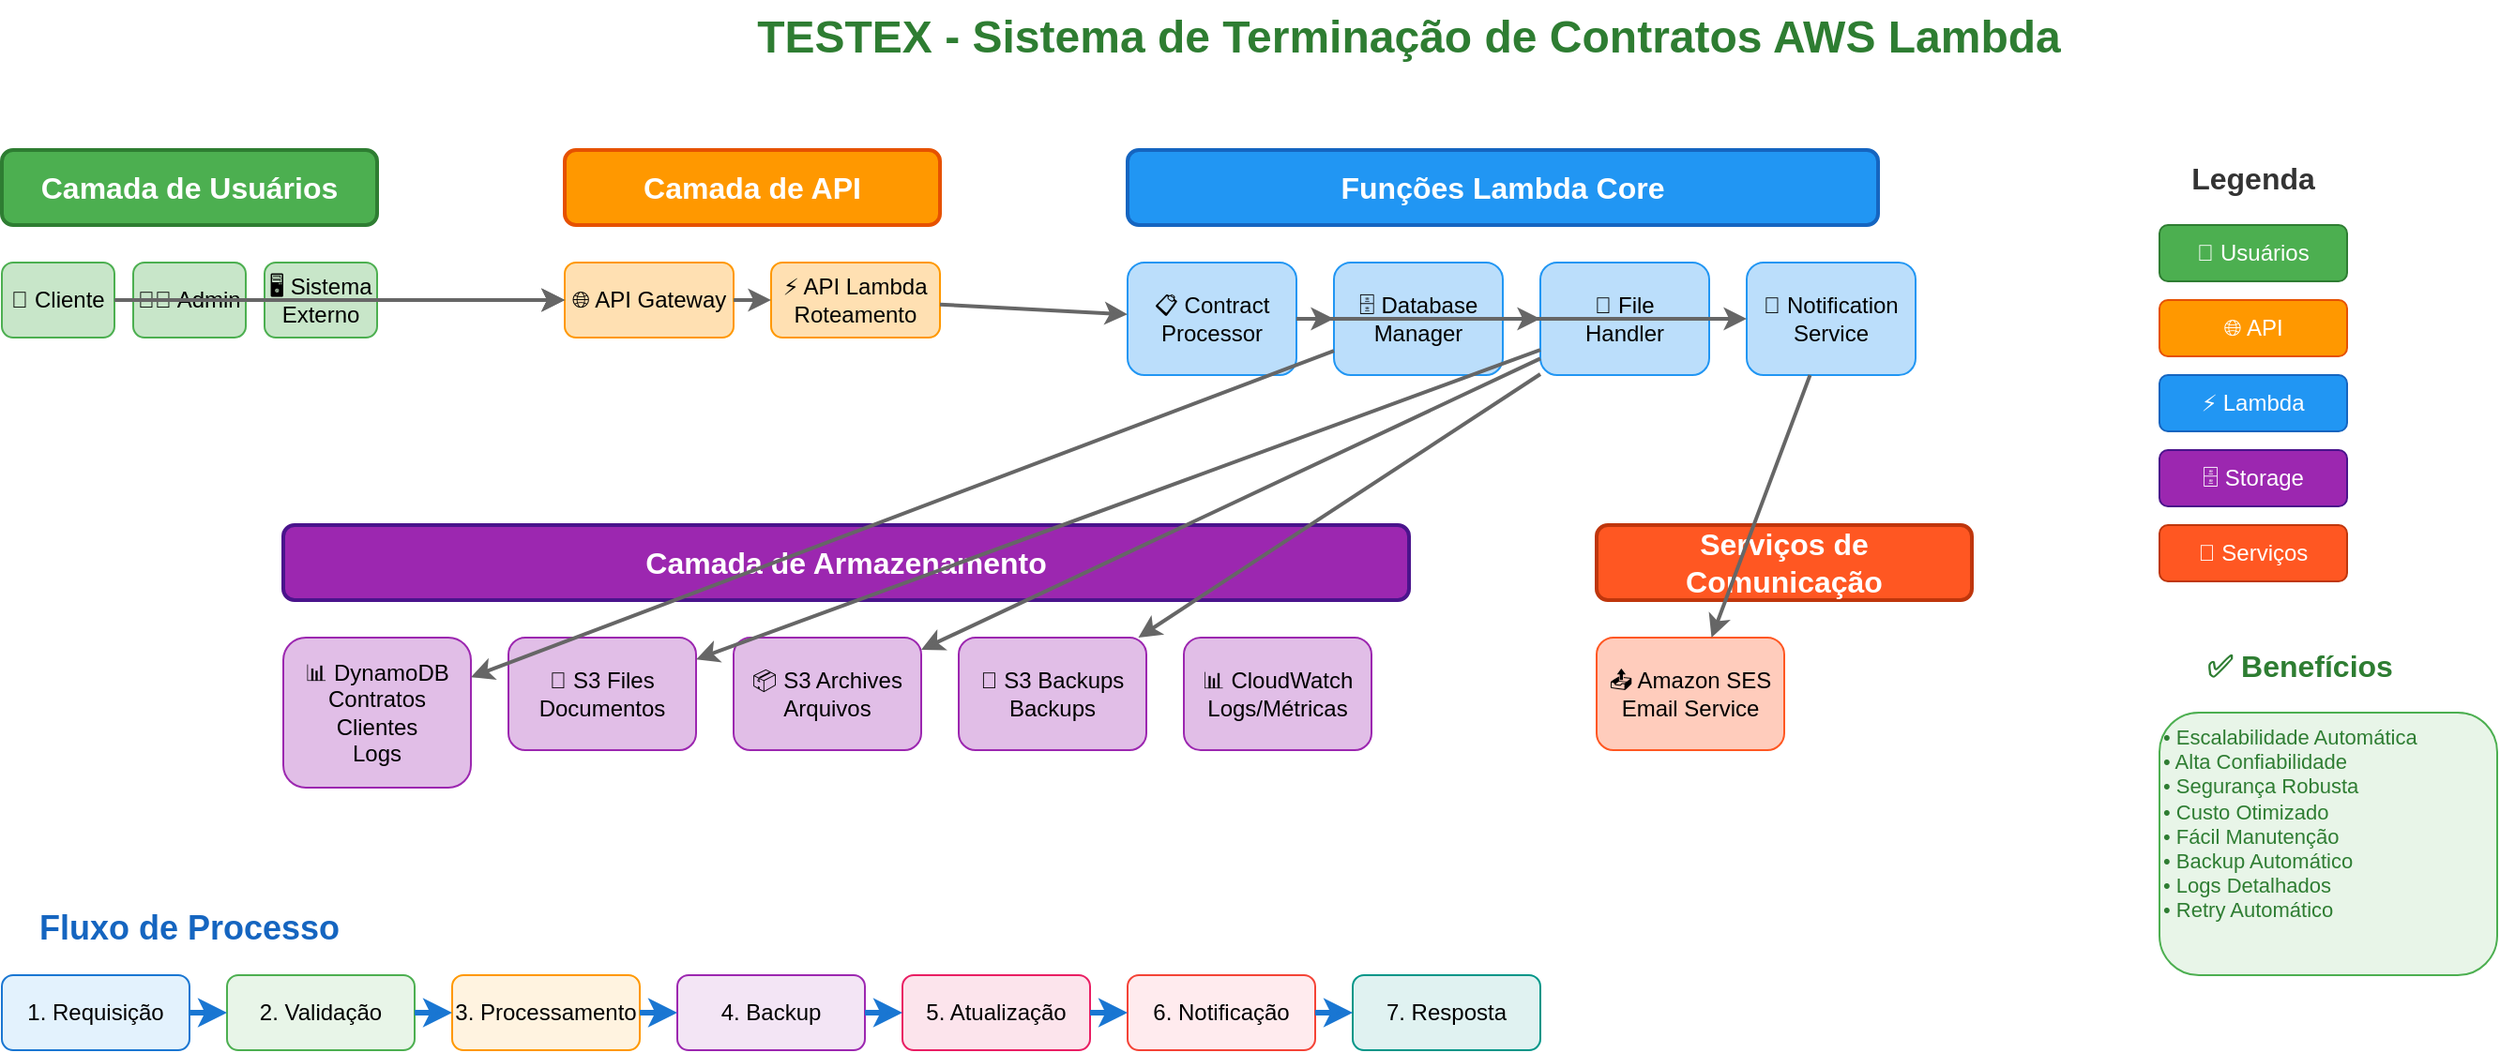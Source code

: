 <?xml version="1.0" encoding="UTF-8"?>
<mxfile version="22.0.0" type="device">
  <diagram name="TESTEX Architecture" id="testex-arch">
    <mxGraphModel dx="1422" dy="794" grid="1" gridSize="10" guides="1" tooltips="1" connect="1" arrows="1" fold="1" page="1" pageScale="1" pageWidth="1600" pageHeight="1200" math="0" shadow="0">
      <root>
        <mxCell id="0" />
        <mxCell id="1" parent="0" />
        
        <!-- Title -->
        <mxCell id="title" value="TESTEX - Sistema de Terminação de Contratos AWS Lambda" style="text;html=1;strokeColor=none;fillColor=none;align=center;verticalAlign=middle;whiteSpace=wrap;rounded=0;fontSize=24;fontStyle=1;fontColor=#2E7D32;" vertex="1" parent="1">
          <mxGeometry x="400" y="20" width="800" height="40" as="geometry" />
        </mxCell>

        <!-- User Layer -->
        <mxCell id="user-layer" value="Camada de Usuários" style="rounded=1;whiteSpace=wrap;html=1;fontSize=16;fontStyle=1;fillColor=#4CAF50;fontColor=white;strokeColor=#2E7D32;strokeWidth=2;" vertex="1" parent="1">
          <mxGeometry x="50" y="100" width="200" height="40" as="geometry" />
        </mxCell>
        
        <mxCell id="client" value="👤 Cliente" style="rounded=1;whiteSpace=wrap;html=1;fontSize=12;fillColor=#C8E6C9;strokeColor=#4CAF50;" vertex="1" parent="1">
          <mxGeometry x="50" y="160" width="60" height="40" as="geometry" />
        </mxCell>
        
        <mxCell id="admin" value="👨‍💼 Admin" style="rounded=1;whiteSpace=wrap;html=1;fontSize=12;fillColor=#C8E6C9;strokeColor=#4CAF50;" vertex="1" parent="1">
          <mxGeometry x="120" y="160" width="60" height="40" as="geometry" />
        </mxCell>
        
        <mxCell id="external" value="🖥️ Sistema Externo" style="rounded=1;whiteSpace=wrap;html=1;fontSize=12;fillColor=#C8E6C9;strokeColor=#4CAF50;" vertex="1" parent="1">
          <mxGeometry x="190" y="160" width="60" height="40" as="geometry" />
        </mxCell>

        <!-- API Layer -->
        <mxCell id="api-layer" value="Camada de API" style="rounded=1;whiteSpace=wrap;html=1;fontSize=16;fontStyle=1;fillColor=#FF9800;fontColor=white;strokeColor=#E65100;strokeWidth=2;" vertex="1" parent="1">
          <mxGeometry x="350" y="100" width="200" height="40" as="geometry" />
        </mxCell>
        
        <mxCell id="api-gateway" value="🌐 API Gateway" style="rounded=1;whiteSpace=wrap;html=1;fontSize=12;fillColor=#FFE0B2;strokeColor=#FF9800;" vertex="1" parent="1">
          <mxGeometry x="350" y="160" width="90" height="40" as="geometry" />
        </mxCell>
        
        <mxCell id="api-lambda" value="⚡ API Lambda&#xa;Roteamento" style="rounded=1;whiteSpace=wrap;html=1;fontSize=12;fillColor=#FFE0B2;strokeColor=#FF9800;" vertex="1" parent="1">
          <mxGeometry x="460" y="160" width="90" height="40" as="geometry" />
        </mxCell>

        <!-- Lambda Layer -->
        <mxCell id="lambda-layer" value="Funções Lambda Core" style="rounded=1;whiteSpace=wrap;html=1;fontSize=16;fontStyle=1;fillColor=#2196F3;fontColor=white;strokeColor=#1565C0;strokeWidth=2;" vertex="1" parent="1">
          <mxGeometry x="650" y="100" width="400" height="40" as="geometry" />
        </mxCell>
        
        <mxCell id="contract-processor" value="📋 Contract&#xa;Processor" style="rounded=1;whiteSpace=wrap;html=1;fontSize=12;fillColor=#BBDEFB;strokeColor=#2196F3;" vertex="1" parent="1">
          <mxGeometry x="650" y="160" width="90" height="60" as="geometry" />
        </mxCell>
        
        <mxCell id="database-manager" value="🗄️ Database&#xa;Manager" style="rounded=1;whiteSpace=wrap;html=1;fontSize=12;fillColor=#BBDEFB;strokeColor=#2196F3;" vertex="1" parent="1">
          <mxGeometry x="760" y="160" width="90" height="60" as="geometry" />
        </mxCell>
        
        <mxCell id="file-handler" value="📁 File&#xa;Handler" style="rounded=1;whiteSpace=wrap;html=1;fontSize=12;fillColor=#BBDEFB;strokeColor=#2196F3;" vertex="1" parent="1">
          <mxGeometry x="870" y="160" width="90" height="60" as="geometry" />
        </mxCell>
        
        <mxCell id="notification-service" value="📧 Notification&#xa;Service" style="rounded=1;whiteSpace=wrap;html=1;fontSize=12;fillColor=#BBDEFB;strokeColor=#2196F3;" vertex="1" parent="1">
          <mxGeometry x="980" y="160" width="90" height="60" as="geometry" />
        </mxCell>

        <!-- Storage Layer -->
        <mxCell id="storage-layer" value="Camada de Armazenamento" style="rounded=1;whiteSpace=wrap;html=1;fontSize=16;fontStyle=1;fillColor=#9C27B0;fontColor=white;strokeColor=#4A148C;strokeWidth=2;" vertex="1" parent="1">
          <mxGeometry x="200" y="300" width="600" height="40" as="geometry" />
        </mxCell>
        
        <mxCell id="dynamodb" value="📊 DynamoDB&#xa;Contratos&#xa;Clientes&#xa;Logs" style="rounded=1;whiteSpace=wrap;html=1;fontSize=12;fillColor=#E1BEE7;strokeColor=#9C27B0;" vertex="1" parent="1">
          <mxGeometry x="200" y="360" width="100" height="80" as="geometry" />
        </mxCell>
        
        <mxCell id="s3-files" value="📄 S3 Files&#xa;Documentos" style="rounded=1;whiteSpace=wrap;html=1;fontSize=12;fillColor=#E1BEE7;strokeColor=#9C27B0;" vertex="1" parent="1">
          <mxGeometry x="320" y="360" width="100" height="60" as="geometry" />
        </mxCell>
        
        <mxCell id="s3-archives" value="📦 S3 Archives&#xa;Arquivos" style="rounded=1;whiteSpace=wrap;html=1;fontSize=12;fillColor=#E1BEE7;strokeColor=#9C27B0;" vertex="1" parent="1">
          <mxGeometry x="440" y="360" width="100" height="60" as="geometry" />
        </mxCell>
        
        <mxCell id="s3-backups" value="💾 S3 Backups&#xa;Backups" style="rounded=1;whiteSpace=wrap;html=1;fontSize=12;fillColor=#E1BEE7;strokeColor=#9C27B0;" vertex="1" parent="1">
          <mxGeometry x="560" y="360" width="100" height="60" as="geometry" />
        </mxCell>
        
        <mxCell id="cloudwatch" value="📊 CloudWatch&#xa;Logs/Métricas" style="rounded=1;whiteSpace=wrap;html=1;fontSize=12;fillColor=#E1BEE7;strokeColor=#9C27B0;" vertex="1" parent="1">
          <mxGeometry x="680" y="360" width="100" height="60" as="geometry" />
        </mxCell>

        <!-- Services Layer -->
        <mxCell id="services-layer" value="Serviços de Comunicação" style="rounded=1;whiteSpace=wrap;html=1;fontSize=16;fontStyle=1;fillColor=#FF5722;fontColor=white;strokeColor=#BF360C;strokeWidth=2;" vertex="1" parent="1">
          <mxGeometry x="900" y="300" width="200" height="40" as="geometry" />
        </mxCell>
        
        <mxCell id="ses" value="📤 Amazon SES&#xa;Email Service" style="rounded=1;whiteSpace=wrap;html=1;fontSize=12;fillColor=#FFCCBC;strokeColor=#FF5722;" vertex="1" parent="1">
          <mxGeometry x="900" y="360" width="100" height="60" as="geometry" />
        </mxCell>

        <!-- Process Flow -->
        <mxCell id="flow-title" value="Fluxo de Processo" style="text;html=1;strokeColor=none;fillColor=none;align=center;verticalAlign=middle;whiteSpace=wrap;rounded=0;fontSize=18;fontStyle=1;fontColor=#1565C0;" vertex="1" parent="1">
          <mxGeometry x="50" y="500" width="200" height="30" as="geometry" />
        </mxCell>

        <mxCell id="step1" value="1. Requisição" style="rounded=1;whiteSpace=wrap;html=1;fontSize=12;fillColor=#E3F2FD;strokeColor=#1976D2;" vertex="1" parent="1">
          <mxGeometry x="50" y="540" width="100" height="40" as="geometry" />
        </mxCell>
        
        <mxCell id="step2" value="2. Validação" style="rounded=1;whiteSpace=wrap;html=1;fontSize=12;fillColor=#E8F5E8;strokeColor=#4CAF50;" vertex="1" parent="1">
          <mxGeometry x="170" y="540" width="100" height="40" as="geometry" />
        </mxCell>
        
        <mxCell id="step3" value="3. Processamento" style="rounded=1;whiteSpace=wrap;html=1;fontSize=12;fillColor=#FFF3E0;strokeColor=#FF9800;" vertex="1" parent="1">
          <mxGeometry x="290" y="540" width="100" height="40" as="geometry" />
        </mxCell>
        
        <mxCell id="step4" value="4. Backup" style="rounded=1;whiteSpace=wrap;html=1;fontSize=12;fillColor=#F3E5F5;strokeColor=#9C27B0;" vertex="1" parent="1">
          <mxGeometry x="410" y="540" width="100" height="40" as="geometry" />
        </mxCell>
        
        <mxCell id="step5" value="5. Atualização" style="rounded=1;whiteSpace=wrap;html=1;fontSize=12;fillColor=#FCE4EC;strokeColor=#E91E63;" vertex="1" parent="1">
          <mxGeometry x="530" y="540" width="100" height="40" as="geometry" />
        </mxCell>
        
        <mxCell id="step6" value="6. Notificação" style="rounded=1;whiteSpace=wrap;html=1;fontSize=12;fillColor=#FFEBEE;strokeColor=#F44336;" vertex="1" parent="1">
          <mxGeometry x="650" y="540" width="100" height="40" as="geometry" />
        </mxCell>
        
        <mxCell id="step7" value="7. Resposta" style="rounded=1;whiteSpace=wrap;html=1;fontSize=12;fillColor=#E0F2F1;strokeColor=#009688;" vertex="1" parent="1">
          <mxGeometry x="770" y="540" width="100" height="40" as="geometry" />
        </mxCell>

        <!-- Main Flow Arrows -->
        <mxCell id="arrow1" value="" style="endArrow=classic;html=1;rounded=0;strokeColor=#666666;strokeWidth=2;" edge="1" parent="1" source="client" target="api-gateway">
          <mxGeometry width="50" height="50" relative="1" as="geometry">
            <mxPoint x="300" y="300" as="sourcePoint" />
            <mxPoint x="350" y="250" as="targetPoint" />
          </mxGeometry>
        </mxCell>
        
        <mxCell id="arrow2" value="" style="endArrow=classic;html=1;rounded=0;strokeColor=#666666;strokeWidth=2;" edge="1" parent="1" source="admin" target="api-gateway">
          <mxGeometry width="50" height="50" relative="1" as="geometry">
            <mxPoint x="300" y="300" as="sourcePoint" />
            <mxPoint x="350" y="250" as="targetPoint" />
          </mxGeometry>
        </mxCell>
        
        <mxCell id="arrow3" value="" style="endArrow=classic;html=1;rounded=0;strokeColor=#666666;strokeWidth=2;" edge="1" parent="1" source="external" target="api-gateway">
          <mxGeometry width="50" height="50" relative="1" as="geometry">
            <mxPoint x="300" y="300" as="sourcePoint" />
            <mxPoint x="350" y="250" as="targetPoint" />
          </mxGeometry>
        </mxCell>
        
        <mxCell id="arrow4" value="" style="endArrow=classic;html=1;rounded=0;strokeColor=#666666;strokeWidth=2;" edge="1" parent="1" source="api-gateway" target="api-lambda">
          <mxGeometry width="50" height="50" relative="1" as="geometry">
            <mxPoint x="300" y="300" as="sourcePoint" />
            <mxPoint x="350" y="250" as="targetPoint" />
          </mxGeometry>
        </mxCell>
        
        <mxCell id="arrow5" value="" style="endArrow=classic;html=1;rounded=0;strokeColor=#666666;strokeWidth=2;" edge="1" parent="1" source="api-lambda" target="contract-processor">
          <mxGeometry width="50" height="50" relative="1" as="geometry">
            <mxPoint x="300" y="300" as="sourcePoint" />
            <mxPoint x="350" y="250" as="targetPoint" />
          </mxGeometry>
        </mxCell>
        
        <mxCell id="arrow6" value="" style="endArrow=classic;html=1;rounded=0;strokeColor=#666666;strokeWidth=2;" edge="1" parent="1" source="contract-processor" target="database-manager">
          <mxGeometry width="50" height="50" relative="1" as="geometry">
            <mxPoint x="300" y="300" as="sourcePoint" />
            <mxPoint x="350" y="250" as="targetPoint" />
          </mxGeometry>
        </mxCell>
        
        <mxCell id="arrow7" value="" style="endArrow=classic;html=1;rounded=0;strokeColor=#666666;strokeWidth=2;" edge="1" parent="1" source="contract-processor" target="file-handler">
          <mxGeometry width="50" height="50" relative="1" as="geometry">
            <mxPoint x="300" y="300" as="sourcePoint" />
            <mxPoint x="350" y="250" as="targetPoint" />
          </mxGeometry>
        </mxCell>
        
        <mxCell id="arrow8" value="" style="endArrow=classic;html=1;rounded=0;strokeColor=#666666;strokeWidth=2;" edge="1" parent="1" source="contract-processor" target="notification-service">
          <mxGeometry width="50" height="50" relative="1" as="geometry">
            <mxPoint x="300" y="300" as="sourcePoint" />
            <mxPoint x="350" y="250" as="targetPoint" />
          </mxGeometry>
        </mxCell>
        
        <mxCell id="arrow9" value="" style="endArrow=classic;html=1;rounded=0;strokeColor=#666666;strokeWidth=2;" edge="1" parent="1" source="database-manager" target="dynamodb">
          <mxGeometry width="50" height="50" relative="1" as="geometry">
            <mxPoint x="300" y="300" as="sourcePoint" />
            <mxPoint x="350" y="250" as="targetPoint" />
          </mxGeometry>
        </mxCell>
        
        <mxCell id="arrow10" value="" style="endArrow=classic;html=1;rounded=0;strokeColor=#666666;strokeWidth=2;" edge="1" parent="1" source="file-handler" target="s3-files">
          <mxGeometry width="50" height="50" relative="1" as="geometry">
            <mxPoint x="300" y="300" as="sourcePoint" />
            <mxPoint x="350" y="250" as="targetPoint" />
          </mxGeometry>
        </mxCell>
        
        <mxCell id="arrow11" value="" style="endArrow=classic;html=1;rounded=0;strokeColor=#666666;strokeWidth=2;" edge="1" parent="1" source="file-handler" target="s3-archives">
          <mxGeometry width="50" height="50" relative="1" as="geometry">
            <mxPoint x="300" y="300" as="sourcePoint" />
            <mxPoint x="350" y="250" as="targetPoint" />
          </mxGeometry>
        </mxCell>
        
        <mxCell id="arrow12" value="" style="endArrow=classic;html=1;rounded=0;strokeColor=#666666;strokeWidth=2;" edge="1" parent="1" source="file-handler" target="s3-backups">
          <mxGeometry width="50" height="50" relative="1" as="geometry">
            <mxPoint x="300" y="300" as="sourcePoint" />
            <mxPoint x="350" y="250" as="targetPoint" />
          </mxGeometry>
        </mxCell>
        
        <mxCell id="arrow13" value="" style="endArrow=classic;html=1;rounded=0;strokeColor=#666666;strokeWidth=2;" edge="1" parent="1" source="notification-service" target="ses">
          <mxGeometry width="50" height="50" relative="1" as="geometry">
            <mxPoint x="300" y="300" as="sourcePoint" />
            <mxPoint x="350" y="250" as="targetPoint" />
          </mxGeometry>
        </mxCell>

        <!-- Process Flow Arrows -->
        <mxCell id="flow-arrow1" value="" style="endArrow=classic;html=1;rounded=0;strokeColor=#1976D2;strokeWidth=3;" edge="1" parent="1" source="step1" target="step2">
          <mxGeometry width="50" height="50" relative="1" as="geometry">
            <mxPoint x="300" y="600" as="sourcePoint" />
            <mxPoint x="350" y="550" as="targetPoint" />
          </mxGeometry>
        </mxCell>
        
        <mxCell id="flow-arrow2" value="" style="endArrow=classic;html=1;rounded=0;strokeColor=#1976D2;strokeWidth=3;" edge="1" parent="1" source="step2" target="step3">
          <mxGeometry width="50" height="50" relative="1" as="geometry">
            <mxPoint x="300" y="600" as="sourcePoint" />
            <mxPoint x="350" y="550" as="targetPoint" />
          </mxGeometry>
        </mxCell>
        
        <mxCell id="flow-arrow3" value="" style="endArrow=classic;html=1;rounded=0;strokeColor=#1976D2;strokeWidth=3;" edge="1" parent="1" source="step3" target="step4">
          <mxGeometry width="50" height="50" relative="1" as="geometry">
            <mxPoint x="300" y="600" as="sourcePoint" />
            <mxPoint x="350" y="550" as="targetPoint" />
          </mxGeometry>
        </mxCell>
        
        <mxCell id="flow-arrow4" value="" style="endArrow=classic;html=1;rounded=0;strokeColor=#1976D2;strokeWidth=3;" edge="1" parent="1" source="step4" target="step5">
          <mxGeometry width="50" height="50" relative="1" as="geometry">
            <mxPoint x="300" y="600" as="sourcePoint" />
            <mxPoint x="350" y="550" as="targetPoint" />
          </mxGeometry>
        </mxCell>
        
        <mxCell id="flow-arrow5" value="" style="endArrow=classic;html=1;rounded=0;strokeColor=#1976D2;strokeWidth=3;" edge="1" parent="1" source="step5" target="step6">
          <mxGeometry width="50" height="50" relative="1" as="geometry">
            <mxPoint x="300" y="600" as="sourcePoint" />
            <mxPoint x="350" y="550" as="targetPoint" />
          </mxGeometry>
        </mxCell>
        
        <mxCell id="flow-arrow6" value="" style="endArrow=classic;html=1;rounded=0;strokeColor=#1976D2;strokeWidth=3;" edge="1" parent="1" source="step6" target="step7">
          <mxGeometry width="50" height="50" relative="1" as="geometry">
            <mxPoint x="300" y="600" as="sourcePoint" />
            <mxPoint x="350" y="550" as="targetPoint" />
          </mxGeometry>
        </mxCell>

        <!-- Legend -->
        <mxCell id="legend-title" value="Legenda" style="text;html=1;strokeColor=none;fillColor=none;align=center;verticalAlign=middle;whiteSpace=wrap;rounded=0;fontSize=16;fontStyle=1;fontColor=#333333;" vertex="1" parent="1">
          <mxGeometry x="1200" y="100" width="100" height="30" as="geometry" />
        </mxCell>
        
        <mxCell id="legend-users" value="👥 Usuários" style="rounded=1;whiteSpace=wrap;html=1;fontSize=12;fillColor=#4CAF50;fontColor=white;strokeColor=#2E7D32;" vertex="1" parent="1">
          <mxGeometry x="1200" y="140" width="100" height="30" as="geometry" />
        </mxCell>
        
        <mxCell id="legend-api" value="🌐 API" style="rounded=1;whiteSpace=wrap;html=1;fontSize=12;fillColor=#FF9800;fontColor=white;strokeColor=#E65100;" vertex="1" parent="1">
          <mxGeometry x="1200" y="180" width="100" height="30" as="geometry" />
        </mxCell>
        
        <mxCell id="legend-lambda" value="⚡ Lambda" style="rounded=1;whiteSpace=wrap;html=1;fontSize=12;fillColor=#2196F3;fontColor=white;strokeColor=#1565C0;" vertex="1" parent="1">
          <mxGeometry x="1200" y="220" width="100" height="30" as="geometry" />
        </mxCell>
        
        <mxCell id="legend-storage" value="🗄️ Storage" style="rounded=1;whiteSpace=wrap;html=1;fontSize=12;fillColor=#9C27B0;fontColor=white;strokeColor=#4A148C;" vertex="1" parent="1">
          <mxGeometry x="1200" y="260" width="100" height="30" as="geometry" />
        </mxCell>
        
        <mxCell id="legend-services" value="📧 Serviços" style="rounded=1;whiteSpace=wrap;html=1;fontSize=12;fillColor=#FF5722;fontColor=white;strokeColor=#BF360C;" vertex="1" parent="1">
          <mxGeometry x="1200" y="300" width="100" height="30" as="geometry" />
        </mxCell>

        <!-- Benefits Box -->
        <mxCell id="benefits-title" value="✅ Benefícios" style="text;html=1;strokeColor=none;fillColor=none;align=center;verticalAlign=middle;whiteSpace=wrap;rounded=0;fontSize=16;fontStyle=1;fontColor=#2E7D32;" vertex="1" parent="1">
          <mxGeometry x="1200" y="360" width="150" height="30" as="geometry" />
        </mxCell>
        
        <mxCell id="benefits-list" value="• Escalabilidade Automática&#xa;• Alta Confiabilidade&#xa;• Segurança Robusta&#xa;• Custo Otimizado&#xa;• Fácil Manutenção&#xa;• Backup Automático&#xa;• Logs Detalhados&#xa;• Retry Automático" style="text;html=1;strokeColor=#4CAF50;fillColor=#E8F5E8;align=left;verticalAlign=top;whiteSpace=wrap;rounded=1;fontSize=11;fontColor=#2E7D32;" vertex="1" parent="1">
          <mxGeometry x="1200" y="400" width="180" height="140" as="geometry" />
        </mxCell>

      </root>
    </mxGraphModel>
  </diagram>
</mxfile>